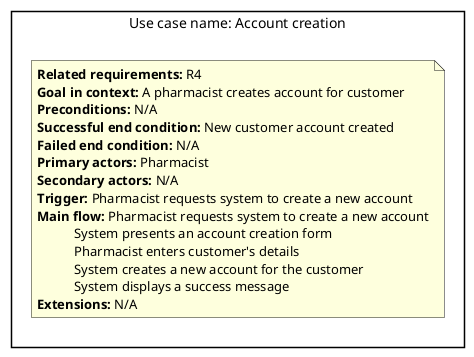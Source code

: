 @startuml

rectangle "Use case name: Account creation" {
    note
    <b>Related requirements:</b> R4
    <b>Goal in context:</b> A pharmacist creates account for customer
    <b>Preconditions:</b> N/A
    <b>Successful end condition:</b> New customer account created
    <b>Failed end condition:</b> N/A
    <b>Primary actors:</b> Pharmacist
    <b>Secondary actors:</b> N/A
    <b>Trigger:</b> Pharmacist requests system to create a new account
    <b>Main flow:</b> Pharmacist requests system to create a new account
               System presents an account creation form
               Pharmacist enters customer's details
               System creates a new account for the customer
               System displays a success message
    <b>Extensions:</b> N/A
    end note
}

@enduml
